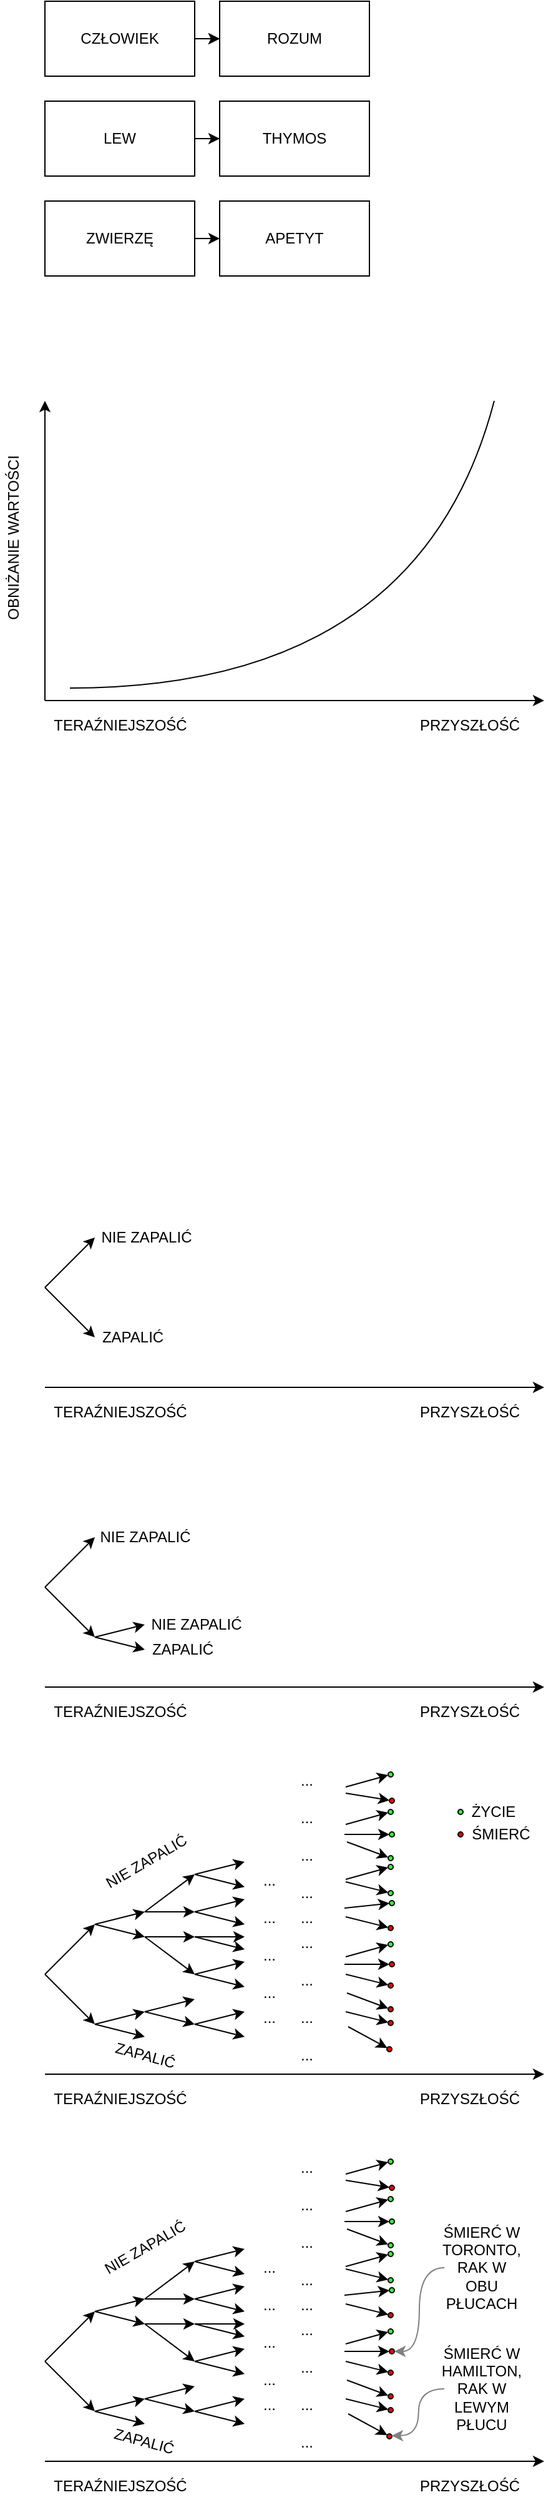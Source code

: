 <mxfile version="15.5.6" type="github">
  <diagram id="h3XiX5L2xC7716TNH4we" name="Page-1">
    <mxGraphModel dx="1260" dy="818" grid="1" gridSize="10" guides="1" tooltips="1" connect="1" arrows="1" fold="1" page="1" pageScale="1" pageWidth="827" pageHeight="1169" math="0" shadow="0">
      <root>
        <mxCell id="0" />
        <mxCell id="1" parent="0" />
        <mxCell id="xyvLPHj3RRTKYlfgmULw-8" style="edgeStyle=orthogonalEdgeStyle;rounded=0;orthogonalLoop=1;jettySize=auto;html=1;entryX=0;entryY=0.5;entryDx=0;entryDy=0;" edge="1" parent="1" source="xyvLPHj3RRTKYlfgmULw-1" target="xyvLPHj3RRTKYlfgmULw-4">
          <mxGeometry relative="1" as="geometry" />
        </mxCell>
        <mxCell id="xyvLPHj3RRTKYlfgmULw-12" value="" style="edgeStyle=orthogonalEdgeStyle;rounded=0;orthogonalLoop=1;jettySize=auto;html=1;" edge="1" parent="1" source="xyvLPHj3RRTKYlfgmULw-1" target="xyvLPHj3RRTKYlfgmULw-4">
          <mxGeometry relative="1" as="geometry" />
        </mxCell>
        <mxCell id="xyvLPHj3RRTKYlfgmULw-1" value="CZŁOWIEK" style="rounded=0;whiteSpace=wrap;html=1;" vertex="1" parent="1">
          <mxGeometry x="80" y="40" width="120" height="60" as="geometry" />
        </mxCell>
        <mxCell id="xyvLPHj3RRTKYlfgmULw-11" style="edgeStyle=orthogonalEdgeStyle;rounded=0;orthogonalLoop=1;jettySize=auto;html=1;entryX=0;entryY=0.5;entryDx=0;entryDy=0;" edge="1" parent="1" source="xyvLPHj3RRTKYlfgmULw-2" target="xyvLPHj3RRTKYlfgmULw-10">
          <mxGeometry relative="1" as="geometry" />
        </mxCell>
        <mxCell id="xyvLPHj3RRTKYlfgmULw-2" value="LEW" style="rounded=0;whiteSpace=wrap;html=1;" vertex="1" parent="1">
          <mxGeometry x="80" y="120" width="120" height="60" as="geometry" />
        </mxCell>
        <mxCell id="xyvLPHj3RRTKYlfgmULw-9" style="edgeStyle=orthogonalEdgeStyle;rounded=0;orthogonalLoop=1;jettySize=auto;html=1;exitX=1;exitY=0.5;exitDx=0;exitDy=0;entryX=0;entryY=0.5;entryDx=0;entryDy=0;" edge="1" parent="1" source="xyvLPHj3RRTKYlfgmULw-3" target="xyvLPHj3RRTKYlfgmULw-5">
          <mxGeometry relative="1" as="geometry" />
        </mxCell>
        <mxCell id="xyvLPHj3RRTKYlfgmULw-3" value="ZWIERZĘ" style="rounded=0;whiteSpace=wrap;html=1;" vertex="1" parent="1">
          <mxGeometry x="80" y="200" width="120" height="60" as="geometry" />
        </mxCell>
        <mxCell id="xyvLPHj3RRTKYlfgmULw-4" value="ROZUM" style="rounded=0;whiteSpace=wrap;html=1;" vertex="1" parent="1">
          <mxGeometry x="220" y="40" width="120" height="60" as="geometry" />
        </mxCell>
        <mxCell id="xyvLPHj3RRTKYlfgmULw-5" value="APETYT" style="rounded=0;whiteSpace=wrap;html=1;" vertex="1" parent="1">
          <mxGeometry x="220" y="200" width="120" height="60" as="geometry" />
        </mxCell>
        <mxCell id="xyvLPHj3RRTKYlfgmULw-10" value="THYMOS" style="rounded=0;whiteSpace=wrap;html=1;" vertex="1" parent="1">
          <mxGeometry x="220" y="120" width="120" height="60" as="geometry" />
        </mxCell>
        <mxCell id="xyvLPHj3RRTKYlfgmULw-14" value="" style="endArrow=classic;html=1;rounded=0;" edge="1" parent="1">
          <mxGeometry width="50" height="50" relative="1" as="geometry">
            <mxPoint x="80" y="600" as="sourcePoint" />
            <mxPoint x="80" y="360" as="targetPoint" />
          </mxGeometry>
        </mxCell>
        <mxCell id="xyvLPHj3RRTKYlfgmULw-15" value="" style="endArrow=classic;html=1;rounded=0;" edge="1" parent="1">
          <mxGeometry width="50" height="50" relative="1" as="geometry">
            <mxPoint x="80" y="600" as="sourcePoint" />
            <mxPoint x="480" y="600" as="targetPoint" />
          </mxGeometry>
        </mxCell>
        <mxCell id="xyvLPHj3RRTKYlfgmULw-16" value="PRZYSZŁOŚĆ" style="text;html=1;align=center;verticalAlign=middle;resizable=0;points=[];autosize=1;strokeColor=none;fillColor=none;" vertex="1" parent="1">
          <mxGeometry x="370" y="610" width="100" height="20" as="geometry" />
        </mxCell>
        <mxCell id="xyvLPHj3RRTKYlfgmULw-17" value="TERAŹNIEJSZOŚĆ" style="text;html=1;align=center;verticalAlign=middle;resizable=0;points=[];autosize=1;strokeColor=none;fillColor=none;" vertex="1" parent="1">
          <mxGeometry x="80" y="610" width="120" height="20" as="geometry" />
        </mxCell>
        <mxCell id="xyvLPHj3RRTKYlfgmULw-18" value="OBNIŻANIE WARTOŚCI" style="text;html=1;align=center;verticalAlign=middle;resizable=0;points=[];autosize=1;strokeColor=none;fillColor=none;rotation=-90;" vertex="1" parent="1">
          <mxGeometry x="-20" y="460" width="150" height="20" as="geometry" />
        </mxCell>
        <mxCell id="xyvLPHj3RRTKYlfgmULw-20" value="" style="endArrow=none;html=1;curved=1;" edge="1" parent="1">
          <mxGeometry width="50" height="50" relative="1" as="geometry">
            <mxPoint x="100" y="590" as="sourcePoint" />
            <mxPoint x="440" y="360" as="targetPoint" />
            <Array as="points">
              <mxPoint x="380" y="590" />
            </Array>
          </mxGeometry>
        </mxCell>
        <mxCell id="xyvLPHj3RRTKYlfgmULw-253" value="" style="endArrow=classic;html=1;rounded=0;" edge="1" parent="1">
          <mxGeometry x="80" y="1760" width="50" height="50" as="geometry">
            <mxPoint x="80" y="2010" as="sourcePoint" />
            <mxPoint x="480" y="2010" as="targetPoint" />
          </mxGeometry>
        </mxCell>
        <mxCell id="xyvLPHj3RRTKYlfgmULw-254" value="PRZYSZŁOŚĆ" style="text;html=1;align=center;verticalAlign=middle;resizable=0;points=[];autosize=1;strokeColor=none;fillColor=none;" vertex="1" parent="1">
          <mxGeometry x="370" y="2020" width="100" height="20" as="geometry" />
        </mxCell>
        <mxCell id="xyvLPHj3RRTKYlfgmULw-255" value="TERAŹNIEJSZOŚĆ" style="text;html=1;align=center;verticalAlign=middle;resizable=0;points=[];autosize=1;strokeColor=none;fillColor=none;" vertex="1" parent="1">
          <mxGeometry x="80" y="2020" width="120" height="20" as="geometry" />
        </mxCell>
        <mxCell id="xyvLPHj3RRTKYlfgmULw-256" value="" style="endArrow=classic;html=1;curved=1;" edge="1" parent="1">
          <mxGeometry x="80" y="1760" width="50" height="50" as="geometry">
            <mxPoint x="80" y="1930" as="sourcePoint" />
            <mxPoint x="120" y="1890" as="targetPoint" />
          </mxGeometry>
        </mxCell>
        <mxCell id="xyvLPHj3RRTKYlfgmULw-257" value="" style="endArrow=classic;html=1;curved=1;" edge="1" parent="1">
          <mxGeometry x="80" y="1760" width="50" height="50" as="geometry">
            <mxPoint x="80" y="1930" as="sourcePoint" />
            <mxPoint x="120" y="1970" as="targetPoint" />
          </mxGeometry>
        </mxCell>
        <mxCell id="xyvLPHj3RRTKYlfgmULw-258" value="" style="endArrow=classic;html=1;curved=1;" edge="1" parent="1">
          <mxGeometry x="80" y="1760" width="50" height="50" as="geometry">
            <mxPoint x="120" y="1890" as="sourcePoint" />
            <mxPoint x="160" y="1880" as="targetPoint" />
          </mxGeometry>
        </mxCell>
        <mxCell id="xyvLPHj3RRTKYlfgmULw-259" value="" style="endArrow=classic;html=1;curved=1;" edge="1" parent="1">
          <mxGeometry x="80" y="1760" width="50" height="50" as="geometry">
            <mxPoint x="120" y="1890" as="sourcePoint" />
            <mxPoint x="160" y="1900" as="targetPoint" />
          </mxGeometry>
        </mxCell>
        <mxCell id="xyvLPHj3RRTKYlfgmULw-260" value="" style="endArrow=classic;html=1;curved=1;" edge="1" parent="1">
          <mxGeometry x="80" y="1760" width="50" height="50" as="geometry">
            <mxPoint x="120" y="1970" as="sourcePoint" />
            <mxPoint x="160" y="1960" as="targetPoint" />
          </mxGeometry>
        </mxCell>
        <mxCell id="xyvLPHj3RRTKYlfgmULw-261" value="" style="endArrow=classic;html=1;curved=1;" edge="1" parent="1">
          <mxGeometry x="80" y="1760" width="50" height="50" as="geometry">
            <mxPoint x="120" y="1970" as="sourcePoint" />
            <mxPoint x="160" y="1980" as="targetPoint" />
          </mxGeometry>
        </mxCell>
        <mxCell id="xyvLPHj3RRTKYlfgmULw-262" value="" style="endArrow=classic;html=1;curved=1;" edge="1" parent="1">
          <mxGeometry x="80" y="1760" width="50" height="50" as="geometry">
            <mxPoint x="160" y="1900" as="sourcePoint" />
            <mxPoint x="200" y="1900" as="targetPoint" />
          </mxGeometry>
        </mxCell>
        <mxCell id="xyvLPHj3RRTKYlfgmULw-263" value="" style="endArrow=classic;html=1;curved=1;" edge="1" parent="1">
          <mxGeometry x="80" y="1760" width="50" height="50" as="geometry">
            <mxPoint x="160" y="1900" as="sourcePoint" />
            <mxPoint x="200" y="1930" as="targetPoint" />
          </mxGeometry>
        </mxCell>
        <mxCell id="xyvLPHj3RRTKYlfgmULw-264" value="" style="endArrow=classic;html=1;curved=1;" edge="1" parent="1">
          <mxGeometry x="80" y="1760" width="50" height="50" as="geometry">
            <mxPoint x="160" y="1960" as="sourcePoint" />
            <mxPoint x="200" y="1950" as="targetPoint" />
          </mxGeometry>
        </mxCell>
        <mxCell id="xyvLPHj3RRTKYlfgmULw-265" value="" style="endArrow=classic;html=1;curved=1;" edge="1" parent="1">
          <mxGeometry x="80" y="1760" width="50" height="50" as="geometry">
            <mxPoint x="160" y="1960" as="sourcePoint" />
            <mxPoint x="200" y="1970" as="targetPoint" />
          </mxGeometry>
        </mxCell>
        <mxCell id="xyvLPHj3RRTKYlfgmULw-266" value="" style="endArrow=classic;html=1;curved=1;" edge="1" parent="1">
          <mxGeometry x="80" y="1760" width="50" height="50" as="geometry">
            <mxPoint x="160" y="1880" as="sourcePoint" />
            <mxPoint x="200" y="1850" as="targetPoint" />
          </mxGeometry>
        </mxCell>
        <mxCell id="xyvLPHj3RRTKYlfgmULw-267" value="" style="endArrow=classic;html=1;curved=1;" edge="1" parent="1">
          <mxGeometry x="80" y="1760" width="50" height="50" as="geometry">
            <mxPoint x="160" y="1880" as="sourcePoint" />
            <mxPoint x="200" y="1880" as="targetPoint" />
          </mxGeometry>
        </mxCell>
        <mxCell id="xyvLPHj3RRTKYlfgmULw-268" value="" style="endArrow=classic;html=1;curved=1;" edge="1" parent="1">
          <mxGeometry x="80" y="1760" width="50" height="50" as="geometry">
            <mxPoint x="200" y="1850" as="sourcePoint" />
            <mxPoint x="240" y="1840" as="targetPoint" />
          </mxGeometry>
        </mxCell>
        <mxCell id="xyvLPHj3RRTKYlfgmULw-269" value="" style="endArrow=classic;html=1;curved=1;" edge="1" parent="1">
          <mxGeometry x="80" y="1760" width="50" height="50" as="geometry">
            <mxPoint x="200" y="1850" as="sourcePoint" />
            <mxPoint x="240" y="1860" as="targetPoint" />
          </mxGeometry>
        </mxCell>
        <mxCell id="xyvLPHj3RRTKYlfgmULw-270" value="" style="endArrow=classic;html=1;curved=1;" edge="1" parent="1">
          <mxGeometry x="80" y="1760" width="50" height="50" as="geometry">
            <mxPoint x="200" y="1880" as="sourcePoint" />
            <mxPoint x="240" y="1870" as="targetPoint" />
          </mxGeometry>
        </mxCell>
        <mxCell id="xyvLPHj3RRTKYlfgmULw-271" value="" style="endArrow=classic;html=1;curved=1;" edge="1" parent="1">
          <mxGeometry x="80" y="1760" width="50" height="50" as="geometry">
            <mxPoint x="200" y="1880" as="sourcePoint" />
            <mxPoint x="240" y="1890" as="targetPoint" />
          </mxGeometry>
        </mxCell>
        <mxCell id="xyvLPHj3RRTKYlfgmULw-272" value="" style="endArrow=classic;html=1;curved=1;" edge="1" parent="1">
          <mxGeometry x="80" y="1760" width="50" height="50" as="geometry">
            <mxPoint x="200" y="1930" as="sourcePoint" />
            <mxPoint x="240" y="1920" as="targetPoint" />
          </mxGeometry>
        </mxCell>
        <mxCell id="xyvLPHj3RRTKYlfgmULw-273" value="" style="endArrow=classic;html=1;curved=1;" edge="1" parent="1">
          <mxGeometry x="80" y="1760" width="50" height="50" as="geometry">
            <mxPoint x="200" y="1930" as="sourcePoint" />
            <mxPoint x="240" y="1940" as="targetPoint" />
          </mxGeometry>
        </mxCell>
        <mxCell id="xyvLPHj3RRTKYlfgmULw-274" value="" style="endArrow=classic;html=1;curved=1;" edge="1" parent="1">
          <mxGeometry x="80" y="1760" width="50" height="50" as="geometry">
            <mxPoint x="200" y="1900" as="sourcePoint" />
            <mxPoint x="240" y="1900" as="targetPoint" />
          </mxGeometry>
        </mxCell>
        <mxCell id="xyvLPHj3RRTKYlfgmULw-275" value="" style="endArrow=classic;html=1;curved=1;" edge="1" parent="1">
          <mxGeometry x="80" y="1760" width="50" height="50" as="geometry">
            <mxPoint x="200" y="1900" as="sourcePoint" />
            <mxPoint x="240" y="1910" as="targetPoint" />
          </mxGeometry>
        </mxCell>
        <mxCell id="xyvLPHj3RRTKYlfgmULw-276" value="" style="endArrow=classic;html=1;curved=1;" edge="1" parent="1">
          <mxGeometry x="80" y="1760" width="50" height="50" as="geometry">
            <mxPoint x="200" y="1970" as="sourcePoint" />
            <mxPoint x="240" y="1960" as="targetPoint" />
          </mxGeometry>
        </mxCell>
        <mxCell id="xyvLPHj3RRTKYlfgmULw-277" value="" style="endArrow=classic;html=1;curved=1;" edge="1" parent="1">
          <mxGeometry x="80" y="1760" width="50" height="50" as="geometry">
            <mxPoint x="200" y="1970" as="sourcePoint" />
            <mxPoint x="240" y="1980" as="targetPoint" />
          </mxGeometry>
        </mxCell>
        <mxCell id="xyvLPHj3RRTKYlfgmULw-278" value="..." style="text;html=1;strokeColor=none;fillColor=none;align=center;verticalAlign=middle;whiteSpace=wrap;rounded=0;" vertex="1" parent="1">
          <mxGeometry x="230" y="1840" width="60" height="30" as="geometry" />
        </mxCell>
        <mxCell id="xyvLPHj3RRTKYlfgmULw-279" value="..." style="text;html=1;strokeColor=none;fillColor=none;align=center;verticalAlign=middle;whiteSpace=wrap;rounded=0;" vertex="1" parent="1">
          <mxGeometry x="230" y="1870" width="60" height="30" as="geometry" />
        </mxCell>
        <mxCell id="xyvLPHj3RRTKYlfgmULw-280" value="..." style="text;html=1;strokeColor=none;fillColor=none;align=center;verticalAlign=middle;whiteSpace=wrap;rounded=0;" vertex="1" parent="1">
          <mxGeometry x="230" y="1900" width="60" height="30" as="geometry" />
        </mxCell>
        <mxCell id="xyvLPHj3RRTKYlfgmULw-281" value="..." style="text;html=1;strokeColor=none;fillColor=none;align=center;verticalAlign=middle;whiteSpace=wrap;rounded=0;" vertex="1" parent="1">
          <mxGeometry x="230" y="1930" width="60" height="30" as="geometry" />
        </mxCell>
        <mxCell id="xyvLPHj3RRTKYlfgmULw-282" value="..." style="text;html=1;strokeColor=none;fillColor=none;align=center;verticalAlign=middle;whiteSpace=wrap;rounded=0;" vertex="1" parent="1">
          <mxGeometry x="230" y="1950" width="60" height="30" as="geometry" />
        </mxCell>
        <mxCell id="xyvLPHj3RRTKYlfgmULw-283" value="..." style="text;html=1;strokeColor=none;fillColor=none;align=center;verticalAlign=middle;whiteSpace=wrap;rounded=0;" vertex="1" parent="1">
          <mxGeometry x="260" y="1760" width="60" height="30" as="geometry" />
        </mxCell>
        <mxCell id="xyvLPHj3RRTKYlfgmULw-284" value="..." style="text;html=1;strokeColor=none;fillColor=none;align=center;verticalAlign=middle;whiteSpace=wrap;rounded=0;" vertex="1" parent="1">
          <mxGeometry x="260" y="1790" width="60" height="30" as="geometry" />
        </mxCell>
        <mxCell id="xyvLPHj3RRTKYlfgmULw-285" value="..." style="text;html=1;strokeColor=none;fillColor=none;align=center;verticalAlign=middle;whiteSpace=wrap;rounded=0;" vertex="1" parent="1">
          <mxGeometry x="260" y="1820" width="60" height="30" as="geometry" />
        </mxCell>
        <mxCell id="xyvLPHj3RRTKYlfgmULw-286" value="..." style="text;html=1;strokeColor=none;fillColor=none;align=center;verticalAlign=middle;whiteSpace=wrap;rounded=0;" vertex="1" parent="1">
          <mxGeometry x="260" y="1850" width="60" height="30" as="geometry" />
        </mxCell>
        <mxCell id="xyvLPHj3RRTKYlfgmULw-287" value="..." style="text;html=1;strokeColor=none;fillColor=none;align=center;verticalAlign=middle;whiteSpace=wrap;rounded=0;" vertex="1" parent="1">
          <mxGeometry x="260" y="1870" width="60" height="30" as="geometry" />
        </mxCell>
        <mxCell id="xyvLPHj3RRTKYlfgmULw-288" value="..." style="text;html=1;strokeColor=none;fillColor=none;align=center;verticalAlign=middle;whiteSpace=wrap;rounded=0;" vertex="1" parent="1">
          <mxGeometry x="260" y="1890" width="60" height="30" as="geometry" />
        </mxCell>
        <mxCell id="xyvLPHj3RRTKYlfgmULw-289" value="..." style="text;html=1;strokeColor=none;fillColor=none;align=center;verticalAlign=middle;whiteSpace=wrap;rounded=0;" vertex="1" parent="1">
          <mxGeometry x="260" y="1920" width="60" height="30" as="geometry" />
        </mxCell>
        <mxCell id="xyvLPHj3RRTKYlfgmULw-290" value="..." style="text;html=1;strokeColor=none;fillColor=none;align=center;verticalAlign=middle;whiteSpace=wrap;rounded=0;" vertex="1" parent="1">
          <mxGeometry x="260" y="1950" width="60" height="30" as="geometry" />
        </mxCell>
        <mxCell id="xyvLPHj3RRTKYlfgmULw-291" value="..." style="text;html=1;strokeColor=none;fillColor=none;align=center;verticalAlign=middle;whiteSpace=wrap;rounded=0;" vertex="1" parent="1">
          <mxGeometry x="260" y="1980" width="60" height="30" as="geometry" />
        </mxCell>
        <mxCell id="xyvLPHj3RRTKYlfgmULw-292" value="" style="group;rotation=-15;" vertex="1" connectable="0" parent="1">
          <mxGeometry x="320" y="1773" width="40" height="4" as="geometry" />
        </mxCell>
        <mxCell id="xyvLPHj3RRTKYlfgmULw-293" value="" style="endArrow=classic;html=1;curved=1;entryX=0;entryY=0.5;entryDx=0;entryDy=0;" edge="1" parent="xyvLPHj3RRTKYlfgmULw-292" target="xyvLPHj3RRTKYlfgmULw-294">
          <mxGeometry width="50" height="50" relative="1" as="geometry">
            <mxPoint x="1" y="7" as="sourcePoint" />
            <mxPoint x="29" y="-3" as="targetPoint" />
          </mxGeometry>
        </mxCell>
        <mxCell id="xyvLPHj3RRTKYlfgmULw-294" value="" style="ellipse;whiteSpace=wrap;html=1;fillColor=#33FF33;gradientColor=none;rotation=-15;" vertex="1" parent="xyvLPHj3RRTKYlfgmULw-292">
          <mxGeometry x="35" y="-5" width="4" height="4" as="geometry" />
        </mxCell>
        <mxCell id="xyvLPHj3RRTKYlfgmULw-295" value="" style="group;rotation=10;" vertex="1" connectable="0" parent="1">
          <mxGeometry x="320" y="1786" width="40" height="4" as="geometry" />
        </mxCell>
        <mxCell id="xyvLPHj3RRTKYlfgmULw-296" value="" style="endArrow=classic;html=1;curved=1;entryX=0;entryY=0.5;entryDx=0;entryDy=0;" edge="1" parent="xyvLPHj3RRTKYlfgmULw-295" target="xyvLPHj3RRTKYlfgmULw-297">
          <mxGeometry width="50" height="50" relative="1" as="geometry">
            <mxPoint x="1" y="-1" as="sourcePoint" />
            <mxPoint x="30" y="1" as="targetPoint" />
          </mxGeometry>
        </mxCell>
        <mxCell id="xyvLPHj3RRTKYlfgmULw-297" value="" style="ellipse;whiteSpace=wrap;html=1;fillColor=#FF0000;gradientColor=none;rotation=10;" vertex="1" parent="xyvLPHj3RRTKYlfgmULw-295">
          <mxGeometry x="36" y="3" width="4" height="4" as="geometry" />
        </mxCell>
        <mxCell id="xyvLPHj3RRTKYlfgmULw-298" value="" style="group;rotation=-15;" vertex="1" connectable="0" parent="1">
          <mxGeometry x="320" y="1803" width="40" height="4" as="geometry" />
        </mxCell>
        <mxCell id="xyvLPHj3RRTKYlfgmULw-299" value="" style="endArrow=classic;html=1;curved=1;entryX=0;entryY=0.5;entryDx=0;entryDy=0;" edge="1" parent="xyvLPHj3RRTKYlfgmULw-298" target="xyvLPHj3RRTKYlfgmULw-300">
          <mxGeometry width="50" height="50" relative="1" as="geometry">
            <mxPoint x="1" y="7" as="sourcePoint" />
            <mxPoint x="29" y="-3" as="targetPoint" />
          </mxGeometry>
        </mxCell>
        <mxCell id="xyvLPHj3RRTKYlfgmULw-300" value="" style="ellipse;whiteSpace=wrap;html=1;fillColor=#33FF33;gradientColor=none;rotation=-15;" vertex="1" parent="xyvLPHj3RRTKYlfgmULw-298">
          <mxGeometry x="35" y="-5" width="4" height="4" as="geometry" />
        </mxCell>
        <mxCell id="xyvLPHj3RRTKYlfgmULw-301" value="" style="group;rotation=0;" vertex="1" connectable="0" parent="1">
          <mxGeometry x="320" y="1816" width="40" height="4" as="geometry" />
        </mxCell>
        <mxCell id="xyvLPHj3RRTKYlfgmULw-302" value="" style="endArrow=classic;html=1;curved=1;entryX=0;entryY=0.5;entryDx=0;entryDy=0;" edge="1" parent="xyvLPHj3RRTKYlfgmULw-301" target="xyvLPHj3RRTKYlfgmULw-303">
          <mxGeometry width="50" height="50" relative="1" as="geometry">
            <mxPoint y="2" as="sourcePoint" />
            <mxPoint x="30" y="-1" as="targetPoint" />
          </mxGeometry>
        </mxCell>
        <mxCell id="xyvLPHj3RRTKYlfgmULw-303" value="" style="ellipse;whiteSpace=wrap;html=1;fillColor=#33FF33;gradientColor=none;rotation=0;" vertex="1" parent="xyvLPHj3RRTKYlfgmULw-301">
          <mxGeometry x="36" width="4" height="4" as="geometry" />
        </mxCell>
        <mxCell id="xyvLPHj3RRTKYlfgmULw-304" value="" style="group;rotation=20;" vertex="1" connectable="0" parent="1">
          <mxGeometry x="320" y="1829" width="40" height="4" as="geometry" />
        </mxCell>
        <mxCell id="xyvLPHj3RRTKYlfgmULw-305" value="" style="endArrow=classic;html=1;curved=1;entryX=0;entryY=0.5;entryDx=0;entryDy=0;" edge="1" parent="xyvLPHj3RRTKYlfgmULw-304" target="xyvLPHj3RRTKYlfgmULw-306">
          <mxGeometry width="50" height="50" relative="1" as="geometry">
            <mxPoint x="2" y="-5" as="sourcePoint" />
            <mxPoint x="30" y="3" as="targetPoint" />
          </mxGeometry>
        </mxCell>
        <mxCell id="xyvLPHj3RRTKYlfgmULw-306" value="" style="ellipse;whiteSpace=wrap;html=1;fillColor=#33FF33;gradientColor=none;rotation=20;" vertex="1" parent="xyvLPHj3RRTKYlfgmULw-304">
          <mxGeometry x="35" y="6" width="4" height="4" as="geometry" />
        </mxCell>
        <mxCell id="xyvLPHj3RRTKYlfgmULw-307" value="" style="group;rotation=-15;" vertex="1" connectable="0" parent="1">
          <mxGeometry x="320" y="1847" width="40" height="4" as="geometry" />
        </mxCell>
        <mxCell id="xyvLPHj3RRTKYlfgmULw-308" value="" style="endArrow=classic;html=1;curved=1;entryX=0;entryY=0.5;entryDx=0;entryDy=0;" edge="1" parent="xyvLPHj3RRTKYlfgmULw-307" target="xyvLPHj3RRTKYlfgmULw-309">
          <mxGeometry width="50" height="50" relative="1" as="geometry">
            <mxPoint x="1" y="7" as="sourcePoint" />
            <mxPoint x="29" y="-3" as="targetPoint" />
          </mxGeometry>
        </mxCell>
        <mxCell id="xyvLPHj3RRTKYlfgmULw-309" value="" style="ellipse;whiteSpace=wrap;html=1;fillColor=#33FF33;gradientColor=none;rotation=-15;" vertex="1" parent="xyvLPHj3RRTKYlfgmULw-307">
          <mxGeometry x="35" y="-5" width="4" height="4" as="geometry" />
        </mxCell>
        <mxCell id="xyvLPHj3RRTKYlfgmULw-310" value="" style="group;rotation=15;" vertex="1" connectable="0" parent="1">
          <mxGeometry x="320" y="1859" width="40" height="4" as="geometry" />
        </mxCell>
        <mxCell id="xyvLPHj3RRTKYlfgmULw-311" value="" style="endArrow=classic;html=1;curved=1;entryX=0;entryY=0.5;entryDx=0;entryDy=0;" edge="1" parent="xyvLPHj3RRTKYlfgmULw-310" target="xyvLPHj3RRTKYlfgmULw-312">
          <mxGeometry width="50" height="50" relative="1" as="geometry">
            <mxPoint x="1" y="-3" as="sourcePoint" />
            <mxPoint x="30" y="2" as="targetPoint" />
          </mxGeometry>
        </mxCell>
        <mxCell id="xyvLPHj3RRTKYlfgmULw-312" value="" style="ellipse;whiteSpace=wrap;html=1;fillColor=#33FF33;gradientColor=none;rotation=15;" vertex="1" parent="xyvLPHj3RRTKYlfgmULw-310">
          <mxGeometry x="35" y="4" width="4" height="4" as="geometry" />
        </mxCell>
        <mxCell id="xyvLPHj3RRTKYlfgmULw-313" value="" style="group;rotation=-5;" vertex="1" connectable="0" parent="1">
          <mxGeometry x="320" y="1873" width="40" height="4" as="geometry" />
        </mxCell>
        <mxCell id="xyvLPHj3RRTKYlfgmULw-314" value="" style="endArrow=classic;html=1;curved=1;entryX=0;entryY=0.5;entryDx=0;entryDy=0;" edge="1" parent="xyvLPHj3RRTKYlfgmULw-313" target="xyvLPHj3RRTKYlfgmULw-315">
          <mxGeometry width="50" height="50" relative="1" as="geometry">
            <mxPoint y="4" as="sourcePoint" />
            <mxPoint x="30" y="-1" as="targetPoint" />
          </mxGeometry>
        </mxCell>
        <mxCell id="xyvLPHj3RRTKYlfgmULw-315" value="" style="ellipse;whiteSpace=wrap;html=1;fillColor=#33FF33;gradientColor=none;rotation=-5;" vertex="1" parent="xyvLPHj3RRTKYlfgmULw-313">
          <mxGeometry x="36" y="-2" width="4" height="4" as="geometry" />
        </mxCell>
        <mxCell id="xyvLPHj3RRTKYlfgmULw-316" value="" style="group;rotation=15;" vertex="1" connectable="0" parent="1">
          <mxGeometry x="320" y="1887" width="40" height="4" as="geometry" />
        </mxCell>
        <mxCell id="xyvLPHj3RRTKYlfgmULw-317" value="" style="endArrow=classic;html=1;curved=1;entryX=0;entryY=0.5;entryDx=0;entryDy=0;" edge="1" parent="xyvLPHj3RRTKYlfgmULw-316" target="xyvLPHj3RRTKYlfgmULw-318">
          <mxGeometry width="50" height="50" relative="1" as="geometry">
            <mxPoint x="1" y="-3" as="sourcePoint" />
            <mxPoint x="30" y="2" as="targetPoint" />
          </mxGeometry>
        </mxCell>
        <mxCell id="xyvLPHj3RRTKYlfgmULw-318" value="" style="ellipse;whiteSpace=wrap;html=1;fillColor=#FF0000;gradientColor=none;rotation=15;" vertex="1" parent="xyvLPHj3RRTKYlfgmULw-316">
          <mxGeometry x="35" y="4" width="4" height="4" as="geometry" />
        </mxCell>
        <mxCell id="xyvLPHj3RRTKYlfgmULw-319" value="" style="group;rotation=-15;" vertex="1" connectable="0" parent="1">
          <mxGeometry x="320" y="1909" width="40" height="4" as="geometry" />
        </mxCell>
        <mxCell id="xyvLPHj3RRTKYlfgmULw-320" value="" style="endArrow=classic;html=1;curved=1;entryX=0;entryY=0.5;entryDx=0;entryDy=0;" edge="1" parent="xyvLPHj3RRTKYlfgmULw-319" target="xyvLPHj3RRTKYlfgmULw-321">
          <mxGeometry width="50" height="50" relative="1" as="geometry">
            <mxPoint x="1" y="7" as="sourcePoint" />
            <mxPoint x="29" y="-3" as="targetPoint" />
          </mxGeometry>
        </mxCell>
        <mxCell id="xyvLPHj3RRTKYlfgmULw-321" value="" style="ellipse;whiteSpace=wrap;html=1;fillColor=#33FF33;gradientColor=none;rotation=-15;" vertex="1" parent="xyvLPHj3RRTKYlfgmULw-319">
          <mxGeometry x="35" y="-5" width="4" height="4" as="geometry" />
        </mxCell>
        <mxCell id="xyvLPHj3RRTKYlfgmULw-322" value="" style="group;rotation=0;" vertex="1" connectable="0" parent="1">
          <mxGeometry x="320" y="1920" width="40" height="4" as="geometry" />
        </mxCell>
        <mxCell id="xyvLPHj3RRTKYlfgmULw-323" value="" style="endArrow=classic;html=1;curved=1;entryX=0;entryY=0.5;entryDx=0;entryDy=0;" edge="1" parent="xyvLPHj3RRTKYlfgmULw-322" target="xyvLPHj3RRTKYlfgmULw-324">
          <mxGeometry width="50" height="50" relative="1" as="geometry">
            <mxPoint y="2" as="sourcePoint" />
            <mxPoint x="30" y="-1" as="targetPoint" />
          </mxGeometry>
        </mxCell>
        <mxCell id="xyvLPHj3RRTKYlfgmULw-324" value="" style="ellipse;whiteSpace=wrap;html=1;fillColor=#FF0000;gradientColor=none;rotation=0;" vertex="1" parent="xyvLPHj3RRTKYlfgmULw-322">
          <mxGeometry x="36" width="4" height="4" as="geometry" />
        </mxCell>
        <mxCell id="xyvLPHj3RRTKYlfgmULw-325" value="" style="group;rotation=15;" vertex="1" connectable="0" parent="1">
          <mxGeometry x="320" y="1933" width="40" height="4" as="geometry" />
        </mxCell>
        <mxCell id="xyvLPHj3RRTKYlfgmULw-326" value="" style="endArrow=classic;html=1;curved=1;entryX=0;entryY=0.5;entryDx=0;entryDy=0;" edge="1" parent="xyvLPHj3RRTKYlfgmULw-325" target="xyvLPHj3RRTKYlfgmULw-327">
          <mxGeometry width="50" height="50" relative="1" as="geometry">
            <mxPoint x="1" y="-3" as="sourcePoint" />
            <mxPoint x="30" y="2" as="targetPoint" />
          </mxGeometry>
        </mxCell>
        <mxCell id="xyvLPHj3RRTKYlfgmULw-327" value="" style="ellipse;whiteSpace=wrap;html=1;fillColor=#FF0000;gradientColor=none;rotation=15;" vertex="1" parent="xyvLPHj3RRTKYlfgmULw-325">
          <mxGeometry x="35" y="4" width="4" height="4" as="geometry" />
        </mxCell>
        <mxCell id="xyvLPHj3RRTKYlfgmULw-328" value="" style="group;rotation=20;" vertex="1" connectable="0" parent="1">
          <mxGeometry x="320" y="1950" width="40" height="4" as="geometry" />
        </mxCell>
        <mxCell id="xyvLPHj3RRTKYlfgmULw-329" value="" style="endArrow=classic;html=1;curved=1;entryX=0;entryY=0.5;entryDx=0;entryDy=0;" edge="1" parent="xyvLPHj3RRTKYlfgmULw-328" target="xyvLPHj3RRTKYlfgmULw-330">
          <mxGeometry width="50" height="50" relative="1" as="geometry">
            <mxPoint x="2" y="-5" as="sourcePoint" />
            <mxPoint x="30" y="3" as="targetPoint" />
          </mxGeometry>
        </mxCell>
        <mxCell id="xyvLPHj3RRTKYlfgmULw-330" value="" style="ellipse;whiteSpace=wrap;html=1;fillColor=#FF0000;gradientColor=none;rotation=20;" vertex="1" parent="xyvLPHj3RRTKYlfgmULw-328">
          <mxGeometry x="35" y="6" width="4" height="4" as="geometry" />
        </mxCell>
        <mxCell id="xyvLPHj3RRTKYlfgmULw-331" value="" style="group;rotation=15;" vertex="1" connectable="0" parent="1">
          <mxGeometry x="320" y="1963" width="40" height="4" as="geometry" />
        </mxCell>
        <mxCell id="xyvLPHj3RRTKYlfgmULw-332" value="" style="endArrow=classic;html=1;curved=1;entryX=0;entryY=0.5;entryDx=0;entryDy=0;" edge="1" parent="xyvLPHj3RRTKYlfgmULw-331" target="xyvLPHj3RRTKYlfgmULw-333">
          <mxGeometry width="50" height="50" relative="1" as="geometry">
            <mxPoint x="1" y="-3" as="sourcePoint" />
            <mxPoint x="30" y="2" as="targetPoint" />
          </mxGeometry>
        </mxCell>
        <mxCell id="xyvLPHj3RRTKYlfgmULw-333" value="" style="ellipse;whiteSpace=wrap;html=1;fillColor=#FF0000;gradientColor=none;rotation=15;" vertex="1" parent="xyvLPHj3RRTKYlfgmULw-331">
          <mxGeometry x="35" y="4" width="4" height="4" as="geometry" />
        </mxCell>
        <mxCell id="xyvLPHj3RRTKYlfgmULw-334" value="" style="group;rotation=30;" vertex="1" connectable="0" parent="1">
          <mxGeometry x="320" y="1980" width="40" height="4" as="geometry" />
        </mxCell>
        <mxCell id="xyvLPHj3RRTKYlfgmULw-335" value="" style="endArrow=classic;html=1;curved=1;entryX=0;entryY=0.5;entryDx=0;entryDy=0;" edge="1" parent="xyvLPHj3RRTKYlfgmULw-334" target="xyvLPHj3RRTKYlfgmULw-336">
          <mxGeometry width="50" height="50" relative="1" as="geometry">
            <mxPoint x="3" y="-8" as="sourcePoint" />
            <mxPoint x="30" y="5" as="targetPoint" />
          </mxGeometry>
        </mxCell>
        <mxCell id="xyvLPHj3RRTKYlfgmULw-336" value="" style="ellipse;whiteSpace=wrap;html=1;fillColor=#FF0000;gradientColor=none;rotation=30;" vertex="1" parent="xyvLPHj3RRTKYlfgmULw-334">
          <mxGeometry x="34" y="8" width="4" height="4" as="geometry" />
        </mxCell>
        <mxCell id="xyvLPHj3RRTKYlfgmULw-339" style="edgeStyle=orthogonalEdgeStyle;curved=1;orthogonalLoop=1;jettySize=auto;html=1;entryX=1;entryY=0;entryDx=0;entryDy=0;strokeColor=#808080;" edge="1" parent="1" source="xyvLPHj3RRTKYlfgmULw-337" target="xyvLPHj3RRTKYlfgmULw-336">
          <mxGeometry x="80" y="1760" as="geometry" />
        </mxCell>
        <mxCell id="xyvLPHj3RRTKYlfgmULw-337" value="ŚMIERĆ W HAMILTON, RAK W LEWYM PŁUCU" style="text;html=1;strokeColor=none;fillColor=none;align=center;verticalAlign=middle;whiteSpace=wrap;rounded=0;" vertex="1" parent="1">
          <mxGeometry x="400" y="1937" width="60" height="30" as="geometry" />
        </mxCell>
        <mxCell id="xyvLPHj3RRTKYlfgmULw-243" value="" style="endArrow=classic;html=1;rounded=0;" edge="1" parent="1">
          <mxGeometry x="80" y="1260" width="50" height="50" as="geometry">
            <mxPoint x="80" y="1390" as="sourcePoint" />
            <mxPoint x="480" y="1390" as="targetPoint" />
          </mxGeometry>
        </mxCell>
        <mxCell id="xyvLPHj3RRTKYlfgmULw-244" value="PRZYSZŁOŚĆ" style="text;html=1;align=center;verticalAlign=middle;resizable=0;points=[];autosize=1;strokeColor=none;fillColor=none;" vertex="1" parent="1">
          <mxGeometry x="370" y="1400" width="100" height="20" as="geometry" />
        </mxCell>
        <mxCell id="xyvLPHj3RRTKYlfgmULw-245" value="TERAŹNIEJSZOŚĆ" style="text;html=1;align=center;verticalAlign=middle;resizable=0;points=[];autosize=1;strokeColor=none;fillColor=none;" vertex="1" parent="1">
          <mxGeometry x="80" y="1400" width="120" height="20" as="geometry" />
        </mxCell>
        <mxCell id="xyvLPHj3RRTKYlfgmULw-246" value="" style="endArrow=classic;html=1;curved=1;" edge="1" parent="1">
          <mxGeometry x="80" y="1260" width="50" height="50" as="geometry">
            <mxPoint x="80" y="1310" as="sourcePoint" />
            <mxPoint x="120" y="1270" as="targetPoint" />
          </mxGeometry>
        </mxCell>
        <mxCell id="xyvLPHj3RRTKYlfgmULw-247" value="" style="endArrow=classic;html=1;curved=1;" edge="1" parent="1">
          <mxGeometry x="80" y="1260" width="50" height="50" as="geometry">
            <mxPoint x="80" y="1310" as="sourcePoint" />
            <mxPoint x="120" y="1350" as="targetPoint" />
          </mxGeometry>
        </mxCell>
        <mxCell id="xyvLPHj3RRTKYlfgmULw-248" value="ZAPALIĆ" style="text;html=1;align=center;verticalAlign=middle;resizable=0;points=[];autosize=1;strokeColor=none;fillColor=none;" vertex="1" parent="1">
          <mxGeometry x="160" y="1350" width="60" height="20" as="geometry" />
        </mxCell>
        <mxCell id="xyvLPHj3RRTKYlfgmULw-249" value="NIE ZAPALIĆ" style="text;html=1;align=center;verticalAlign=middle;resizable=0;points=[];autosize=1;strokeColor=none;fillColor=none;" vertex="1" parent="1">
          <mxGeometry x="156" y="1330" width="90" height="20" as="geometry" />
        </mxCell>
        <mxCell id="xyvLPHj3RRTKYlfgmULw-250" value="" style="endArrow=classic;html=1;curved=1;" edge="1" parent="1">
          <mxGeometry x="80" y="1260" width="50" height="50" as="geometry">
            <mxPoint x="120" y="1350" as="sourcePoint" />
            <mxPoint x="160" y="1340" as="targetPoint" />
          </mxGeometry>
        </mxCell>
        <mxCell id="xyvLPHj3RRTKYlfgmULw-251" value="" style="endArrow=classic;html=1;curved=1;" edge="1" parent="1">
          <mxGeometry x="80" y="1260" width="50" height="50" as="geometry">
            <mxPoint x="120" y="1350" as="sourcePoint" />
            <mxPoint x="160" y="1360" as="targetPoint" />
          </mxGeometry>
        </mxCell>
        <mxCell id="xyvLPHj3RRTKYlfgmULw-148" value="" style="endArrow=classic;html=1;rounded=0;" edge="1" parent="1">
          <mxGeometry x="80" y="1020" width="50" height="50" as="geometry">
            <mxPoint x="80" y="1150" as="sourcePoint" />
            <mxPoint x="480" y="1150" as="targetPoint" />
          </mxGeometry>
        </mxCell>
        <mxCell id="xyvLPHj3RRTKYlfgmULw-149" value="PRZYSZŁOŚĆ" style="text;html=1;align=center;verticalAlign=middle;resizable=0;points=[];autosize=1;strokeColor=none;fillColor=none;" vertex="1" parent="1">
          <mxGeometry x="370" y="1160" width="100" height="20" as="geometry" />
        </mxCell>
        <mxCell id="xyvLPHj3RRTKYlfgmULw-150" value="TERAŹNIEJSZOŚĆ" style="text;html=1;align=center;verticalAlign=middle;resizable=0;points=[];autosize=1;strokeColor=none;fillColor=none;" vertex="1" parent="1">
          <mxGeometry x="80" y="1160" width="120" height="20" as="geometry" />
        </mxCell>
        <mxCell id="xyvLPHj3RRTKYlfgmULw-151" value="" style="endArrow=classic;html=1;curved=1;" edge="1" parent="1">
          <mxGeometry x="80" y="1020" width="50" height="50" as="geometry">
            <mxPoint x="80" y="1070" as="sourcePoint" />
            <mxPoint x="120" y="1030" as="targetPoint" />
          </mxGeometry>
        </mxCell>
        <mxCell id="xyvLPHj3RRTKYlfgmULw-152" value="" style="endArrow=classic;html=1;curved=1;" edge="1" parent="1">
          <mxGeometry x="80" y="1020" width="50" height="50" as="geometry">
            <mxPoint x="80" y="1070" as="sourcePoint" />
            <mxPoint x="120" y="1110" as="targetPoint" />
          </mxGeometry>
        </mxCell>
        <mxCell id="xyvLPHj3RRTKYlfgmULw-232" value="ZAPALIĆ" style="text;html=1;align=center;verticalAlign=middle;resizable=0;points=[];autosize=1;strokeColor=none;fillColor=none;" vertex="1" parent="1">
          <mxGeometry x="120" y="1100" width="60" height="20" as="geometry" />
        </mxCell>
        <mxCell id="xyvLPHj3RRTKYlfgmULw-233" value="NIE ZAPALIĆ" style="text;html=1;align=center;verticalAlign=middle;resizable=0;points=[];autosize=1;strokeColor=none;fillColor=none;" vertex="1" parent="1">
          <mxGeometry x="116" y="1020" width="90" height="20" as="geometry" />
        </mxCell>
        <mxCell id="xyvLPHj3RRTKYlfgmULw-21" value="" style="endArrow=classic;html=1;rounded=0;" edge="1" parent="1">
          <mxGeometry x="80" y="1450" width="50" height="50" as="geometry">
            <mxPoint x="80" y="1700" as="sourcePoint" />
            <mxPoint x="480" y="1700" as="targetPoint" />
          </mxGeometry>
        </mxCell>
        <mxCell id="xyvLPHj3RRTKYlfgmULw-22" value="PRZYSZŁOŚĆ" style="text;html=1;align=center;verticalAlign=middle;resizable=0;points=[];autosize=1;strokeColor=none;fillColor=none;" vertex="1" parent="1">
          <mxGeometry x="370" y="1710" width="100" height="20" as="geometry" />
        </mxCell>
        <mxCell id="xyvLPHj3RRTKYlfgmULw-23" value="TERAŹNIEJSZOŚĆ" style="text;html=1;align=center;verticalAlign=middle;resizable=0;points=[];autosize=1;strokeColor=none;fillColor=none;" vertex="1" parent="1">
          <mxGeometry x="80" y="1710" width="120" height="20" as="geometry" />
        </mxCell>
        <mxCell id="xyvLPHj3RRTKYlfgmULw-24" value="" style="endArrow=classic;html=1;curved=1;" edge="1" parent="1">
          <mxGeometry x="80" y="1450" width="50" height="50" as="geometry">
            <mxPoint x="80" y="1620" as="sourcePoint" />
            <mxPoint x="120" y="1580" as="targetPoint" />
          </mxGeometry>
        </mxCell>
        <mxCell id="xyvLPHj3RRTKYlfgmULw-25" value="" style="endArrow=classic;html=1;curved=1;" edge="1" parent="1">
          <mxGeometry x="80" y="1450" width="50" height="50" as="geometry">
            <mxPoint x="80" y="1620" as="sourcePoint" />
            <mxPoint x="120" y="1660" as="targetPoint" />
          </mxGeometry>
        </mxCell>
        <mxCell id="xyvLPHj3RRTKYlfgmULw-27" value="" style="endArrow=classic;html=1;curved=1;" edge="1" parent="1">
          <mxGeometry x="80" y="1450" width="50" height="50" as="geometry">
            <mxPoint x="120" y="1580" as="sourcePoint" />
            <mxPoint x="160" y="1570" as="targetPoint" />
          </mxGeometry>
        </mxCell>
        <mxCell id="xyvLPHj3RRTKYlfgmULw-28" value="" style="endArrow=classic;html=1;curved=1;" edge="1" parent="1">
          <mxGeometry x="80" y="1450" width="50" height="50" as="geometry">
            <mxPoint x="120" y="1580" as="sourcePoint" />
            <mxPoint x="160" y="1590" as="targetPoint" />
          </mxGeometry>
        </mxCell>
        <mxCell id="xyvLPHj3RRTKYlfgmULw-31" value="" style="endArrow=classic;html=1;curved=1;" edge="1" parent="1">
          <mxGeometry x="80" y="1450" width="50" height="50" as="geometry">
            <mxPoint x="120" y="1660" as="sourcePoint" />
            <mxPoint x="160" y="1650" as="targetPoint" />
          </mxGeometry>
        </mxCell>
        <mxCell id="xyvLPHj3RRTKYlfgmULw-32" value="" style="endArrow=classic;html=1;curved=1;" edge="1" parent="1">
          <mxGeometry x="80" y="1450" width="50" height="50" as="geometry">
            <mxPoint x="120" y="1660" as="sourcePoint" />
            <mxPoint x="160" y="1670" as="targetPoint" />
          </mxGeometry>
        </mxCell>
        <mxCell id="xyvLPHj3RRTKYlfgmULw-33" value="" style="endArrow=classic;html=1;curved=1;" edge="1" parent="1">
          <mxGeometry x="80" y="1450" width="50" height="50" as="geometry">
            <mxPoint x="160" y="1590" as="sourcePoint" />
            <mxPoint x="200" y="1590" as="targetPoint" />
          </mxGeometry>
        </mxCell>
        <mxCell id="xyvLPHj3RRTKYlfgmULw-34" value="" style="endArrow=classic;html=1;curved=1;" edge="1" parent="1">
          <mxGeometry x="80" y="1450" width="50" height="50" as="geometry">
            <mxPoint x="160" y="1590" as="sourcePoint" />
            <mxPoint x="200" y="1620" as="targetPoint" />
          </mxGeometry>
        </mxCell>
        <mxCell id="xyvLPHj3RRTKYlfgmULw-35" value="" style="endArrow=classic;html=1;curved=1;" edge="1" parent="1">
          <mxGeometry x="80" y="1450" width="50" height="50" as="geometry">
            <mxPoint x="160" y="1650" as="sourcePoint" />
            <mxPoint x="200" y="1640" as="targetPoint" />
          </mxGeometry>
        </mxCell>
        <mxCell id="xyvLPHj3RRTKYlfgmULw-36" value="" style="endArrow=classic;html=1;curved=1;" edge="1" parent="1">
          <mxGeometry x="80" y="1450" width="50" height="50" as="geometry">
            <mxPoint x="160" y="1650" as="sourcePoint" />
            <mxPoint x="200" y="1660" as="targetPoint" />
          </mxGeometry>
        </mxCell>
        <mxCell id="xyvLPHj3RRTKYlfgmULw-37" value="" style="endArrow=classic;html=1;curved=1;" edge="1" parent="1">
          <mxGeometry x="80" y="1450" width="50" height="50" as="geometry">
            <mxPoint x="160" y="1570" as="sourcePoint" />
            <mxPoint x="200" y="1540" as="targetPoint" />
          </mxGeometry>
        </mxCell>
        <mxCell id="xyvLPHj3RRTKYlfgmULw-38" value="" style="endArrow=classic;html=1;curved=1;" edge="1" parent="1">
          <mxGeometry x="80" y="1450" width="50" height="50" as="geometry">
            <mxPoint x="160" y="1570" as="sourcePoint" />
            <mxPoint x="200" y="1570" as="targetPoint" />
          </mxGeometry>
        </mxCell>
        <mxCell id="xyvLPHj3RRTKYlfgmULw-39" value="" style="endArrow=classic;html=1;curved=1;" edge="1" parent="1">
          <mxGeometry x="80" y="1450" width="50" height="50" as="geometry">
            <mxPoint x="200" y="1540" as="sourcePoint" />
            <mxPoint x="240" y="1530" as="targetPoint" />
          </mxGeometry>
        </mxCell>
        <mxCell id="xyvLPHj3RRTKYlfgmULw-40" value="" style="endArrow=classic;html=1;curved=1;" edge="1" parent="1">
          <mxGeometry x="80" y="1450" width="50" height="50" as="geometry">
            <mxPoint x="200" y="1540" as="sourcePoint" />
            <mxPoint x="240" y="1550" as="targetPoint" />
          </mxGeometry>
        </mxCell>
        <mxCell id="xyvLPHj3RRTKYlfgmULw-41" value="" style="endArrow=classic;html=1;curved=1;" edge="1" parent="1">
          <mxGeometry x="80" y="1450" width="50" height="50" as="geometry">
            <mxPoint x="200" y="1570" as="sourcePoint" />
            <mxPoint x="240" y="1560" as="targetPoint" />
          </mxGeometry>
        </mxCell>
        <mxCell id="xyvLPHj3RRTKYlfgmULw-42" value="" style="endArrow=classic;html=1;curved=1;" edge="1" parent="1">
          <mxGeometry x="80" y="1450" width="50" height="50" as="geometry">
            <mxPoint x="200" y="1570" as="sourcePoint" />
            <mxPoint x="240" y="1580" as="targetPoint" />
          </mxGeometry>
        </mxCell>
        <mxCell id="xyvLPHj3RRTKYlfgmULw-43" value="" style="endArrow=classic;html=1;curved=1;" edge="1" parent="1">
          <mxGeometry x="80" y="1450" width="50" height="50" as="geometry">
            <mxPoint x="200" y="1620" as="sourcePoint" />
            <mxPoint x="240" y="1610" as="targetPoint" />
          </mxGeometry>
        </mxCell>
        <mxCell id="xyvLPHj3RRTKYlfgmULw-44" value="" style="endArrow=classic;html=1;curved=1;" edge="1" parent="1">
          <mxGeometry x="80" y="1450" width="50" height="50" as="geometry">
            <mxPoint x="200" y="1620" as="sourcePoint" />
            <mxPoint x="240" y="1630" as="targetPoint" />
          </mxGeometry>
        </mxCell>
        <mxCell id="xyvLPHj3RRTKYlfgmULw-45" value="" style="endArrow=classic;html=1;curved=1;" edge="1" parent="1">
          <mxGeometry x="80" y="1450" width="50" height="50" as="geometry">
            <mxPoint x="200" y="1590" as="sourcePoint" />
            <mxPoint x="240" y="1590" as="targetPoint" />
          </mxGeometry>
        </mxCell>
        <mxCell id="xyvLPHj3RRTKYlfgmULw-46" value="" style="endArrow=classic;html=1;curved=1;" edge="1" parent="1">
          <mxGeometry x="80" y="1450" width="50" height="50" as="geometry">
            <mxPoint x="200" y="1590" as="sourcePoint" />
            <mxPoint x="240" y="1600" as="targetPoint" />
          </mxGeometry>
        </mxCell>
        <mxCell id="xyvLPHj3RRTKYlfgmULw-47" value="" style="endArrow=classic;html=1;curved=1;" edge="1" parent="1">
          <mxGeometry x="80" y="1450" width="50" height="50" as="geometry">
            <mxPoint x="200" y="1660" as="sourcePoint" />
            <mxPoint x="240" y="1650" as="targetPoint" />
          </mxGeometry>
        </mxCell>
        <mxCell id="xyvLPHj3RRTKYlfgmULw-48" value="" style="endArrow=classic;html=1;curved=1;" edge="1" parent="1">
          <mxGeometry x="80" y="1450" width="50" height="50" as="geometry">
            <mxPoint x="200" y="1660" as="sourcePoint" />
            <mxPoint x="240" y="1670" as="targetPoint" />
          </mxGeometry>
        </mxCell>
        <mxCell id="xyvLPHj3RRTKYlfgmULw-52" value="..." style="text;html=1;strokeColor=none;fillColor=none;align=center;verticalAlign=middle;whiteSpace=wrap;rounded=0;" vertex="1" parent="1">
          <mxGeometry x="230" y="1530" width="60" height="30" as="geometry" />
        </mxCell>
        <mxCell id="xyvLPHj3RRTKYlfgmULw-53" value="..." style="text;html=1;strokeColor=none;fillColor=none;align=center;verticalAlign=middle;whiteSpace=wrap;rounded=0;" vertex="1" parent="1">
          <mxGeometry x="230" y="1560" width="60" height="30" as="geometry" />
        </mxCell>
        <mxCell id="xyvLPHj3RRTKYlfgmULw-54" value="..." style="text;html=1;strokeColor=none;fillColor=none;align=center;verticalAlign=middle;whiteSpace=wrap;rounded=0;" vertex="1" parent="1">
          <mxGeometry x="230" y="1590" width="60" height="30" as="geometry" />
        </mxCell>
        <mxCell id="xyvLPHj3RRTKYlfgmULw-55" value="..." style="text;html=1;strokeColor=none;fillColor=none;align=center;verticalAlign=middle;whiteSpace=wrap;rounded=0;" vertex="1" parent="1">
          <mxGeometry x="230" y="1620" width="60" height="30" as="geometry" />
        </mxCell>
        <mxCell id="xyvLPHj3RRTKYlfgmULw-56" value="..." style="text;html=1;strokeColor=none;fillColor=none;align=center;verticalAlign=middle;whiteSpace=wrap;rounded=0;" vertex="1" parent="1">
          <mxGeometry x="230" y="1640" width="60" height="30" as="geometry" />
        </mxCell>
        <mxCell id="xyvLPHj3RRTKYlfgmULw-77" value="..." style="text;html=1;strokeColor=none;fillColor=none;align=center;verticalAlign=middle;whiteSpace=wrap;rounded=0;" vertex="1" parent="1">
          <mxGeometry x="260" y="1450" width="60" height="30" as="geometry" />
        </mxCell>
        <mxCell id="xyvLPHj3RRTKYlfgmULw-78" value="..." style="text;html=1;strokeColor=none;fillColor=none;align=center;verticalAlign=middle;whiteSpace=wrap;rounded=0;" vertex="1" parent="1">
          <mxGeometry x="260" y="1480" width="60" height="30" as="geometry" />
        </mxCell>
        <mxCell id="xyvLPHj3RRTKYlfgmULw-79" value="..." style="text;html=1;strokeColor=none;fillColor=none;align=center;verticalAlign=middle;whiteSpace=wrap;rounded=0;" vertex="1" parent="1">
          <mxGeometry x="260" y="1510" width="60" height="30" as="geometry" />
        </mxCell>
        <mxCell id="xyvLPHj3RRTKYlfgmULw-80" value="..." style="text;html=1;strokeColor=none;fillColor=none;align=center;verticalAlign=middle;whiteSpace=wrap;rounded=0;" vertex="1" parent="1">
          <mxGeometry x="260" y="1540" width="60" height="30" as="geometry" />
        </mxCell>
        <mxCell id="xyvLPHj3RRTKYlfgmULw-81" value="..." style="text;html=1;strokeColor=none;fillColor=none;align=center;verticalAlign=middle;whiteSpace=wrap;rounded=0;" vertex="1" parent="1">
          <mxGeometry x="260" y="1560" width="60" height="30" as="geometry" />
        </mxCell>
        <mxCell id="xyvLPHj3RRTKYlfgmULw-82" value="..." style="text;html=1;strokeColor=none;fillColor=none;align=center;verticalAlign=middle;whiteSpace=wrap;rounded=0;" vertex="1" parent="1">
          <mxGeometry x="260" y="1580" width="60" height="30" as="geometry" />
        </mxCell>
        <mxCell id="xyvLPHj3RRTKYlfgmULw-83" value="..." style="text;html=1;strokeColor=none;fillColor=none;align=center;verticalAlign=middle;whiteSpace=wrap;rounded=0;" vertex="1" parent="1">
          <mxGeometry x="260" y="1610" width="60" height="30" as="geometry" />
        </mxCell>
        <mxCell id="xyvLPHj3RRTKYlfgmULw-84" value="..." style="text;html=1;strokeColor=none;fillColor=none;align=center;verticalAlign=middle;whiteSpace=wrap;rounded=0;" vertex="1" parent="1">
          <mxGeometry x="260" y="1640" width="60" height="30" as="geometry" />
        </mxCell>
        <mxCell id="xyvLPHj3RRTKYlfgmULw-85" value="..." style="text;html=1;strokeColor=none;fillColor=none;align=center;verticalAlign=middle;whiteSpace=wrap;rounded=0;" vertex="1" parent="1">
          <mxGeometry x="260" y="1670" width="60" height="30" as="geometry" />
        </mxCell>
        <mxCell id="xyvLPHj3RRTKYlfgmULw-101" value="" style="group;rotation=-15;" vertex="1" connectable="0" parent="1">
          <mxGeometry x="320" y="1463" width="40" height="4" as="geometry" />
        </mxCell>
        <mxCell id="xyvLPHj3RRTKYlfgmULw-57" value="" style="endArrow=classic;html=1;curved=1;entryX=0;entryY=0.5;entryDx=0;entryDy=0;" edge="1" parent="xyvLPHj3RRTKYlfgmULw-101" target="xyvLPHj3RRTKYlfgmULw-88">
          <mxGeometry width="50" height="50" relative="1" as="geometry">
            <mxPoint x="1" y="7" as="sourcePoint" />
            <mxPoint x="29" y="-3" as="targetPoint" />
          </mxGeometry>
        </mxCell>
        <mxCell id="xyvLPHj3RRTKYlfgmULw-88" value="" style="ellipse;whiteSpace=wrap;html=1;fillColor=#33FF33;gradientColor=none;rotation=-15;" vertex="1" parent="xyvLPHj3RRTKYlfgmULw-101">
          <mxGeometry x="35" y="-5" width="4" height="4" as="geometry" />
        </mxCell>
        <mxCell id="xyvLPHj3RRTKYlfgmULw-102" value="" style="group;rotation=10;" vertex="1" connectable="0" parent="1">
          <mxGeometry x="320" y="1476" width="40" height="4" as="geometry" />
        </mxCell>
        <mxCell id="xyvLPHj3RRTKYlfgmULw-103" value="" style="endArrow=classic;html=1;curved=1;entryX=0;entryY=0.5;entryDx=0;entryDy=0;" edge="1" parent="xyvLPHj3RRTKYlfgmULw-102" target="xyvLPHj3RRTKYlfgmULw-104">
          <mxGeometry width="50" height="50" relative="1" as="geometry">
            <mxPoint x="1" y="-1" as="sourcePoint" />
            <mxPoint x="30" y="1" as="targetPoint" />
          </mxGeometry>
        </mxCell>
        <mxCell id="xyvLPHj3RRTKYlfgmULw-104" value="" style="ellipse;whiteSpace=wrap;html=1;fillColor=#FF0000;gradientColor=none;rotation=10;" vertex="1" parent="xyvLPHj3RRTKYlfgmULw-102">
          <mxGeometry x="36" y="3" width="4" height="4" as="geometry" />
        </mxCell>
        <mxCell id="xyvLPHj3RRTKYlfgmULw-105" value="" style="group;rotation=-15;" vertex="1" connectable="0" parent="1">
          <mxGeometry x="320" y="1493" width="40" height="4" as="geometry" />
        </mxCell>
        <mxCell id="xyvLPHj3RRTKYlfgmULw-106" value="" style="endArrow=classic;html=1;curved=1;entryX=0;entryY=0.5;entryDx=0;entryDy=0;" edge="1" parent="xyvLPHj3RRTKYlfgmULw-105" target="xyvLPHj3RRTKYlfgmULw-107">
          <mxGeometry width="50" height="50" relative="1" as="geometry">
            <mxPoint x="1" y="7" as="sourcePoint" />
            <mxPoint x="29" y="-3" as="targetPoint" />
          </mxGeometry>
        </mxCell>
        <mxCell id="xyvLPHj3RRTKYlfgmULw-107" value="" style="ellipse;whiteSpace=wrap;html=1;fillColor=#33FF33;gradientColor=none;rotation=-15;" vertex="1" parent="xyvLPHj3RRTKYlfgmULw-105">
          <mxGeometry x="35" y="-5" width="4" height="4" as="geometry" />
        </mxCell>
        <mxCell id="xyvLPHj3RRTKYlfgmULw-108" value="" style="group;rotation=0;" vertex="1" connectable="0" parent="1">
          <mxGeometry x="320" y="1506" width="40" height="4" as="geometry" />
        </mxCell>
        <mxCell id="xyvLPHj3RRTKYlfgmULw-109" value="" style="endArrow=classic;html=1;curved=1;entryX=0;entryY=0.5;entryDx=0;entryDy=0;" edge="1" parent="xyvLPHj3RRTKYlfgmULw-108" target="xyvLPHj3RRTKYlfgmULw-110">
          <mxGeometry width="50" height="50" relative="1" as="geometry">
            <mxPoint y="2" as="sourcePoint" />
            <mxPoint x="30" y="-1" as="targetPoint" />
          </mxGeometry>
        </mxCell>
        <mxCell id="xyvLPHj3RRTKYlfgmULw-110" value="" style="ellipse;whiteSpace=wrap;html=1;fillColor=#33FF33;gradientColor=none;rotation=0;" vertex="1" parent="xyvLPHj3RRTKYlfgmULw-108">
          <mxGeometry x="36" width="4" height="4" as="geometry" />
        </mxCell>
        <mxCell id="xyvLPHj3RRTKYlfgmULw-111" value="" style="group;rotation=20;" vertex="1" connectable="0" parent="1">
          <mxGeometry x="320" y="1519" width="40" height="4" as="geometry" />
        </mxCell>
        <mxCell id="xyvLPHj3RRTKYlfgmULw-112" value="" style="endArrow=classic;html=1;curved=1;entryX=0;entryY=0.5;entryDx=0;entryDy=0;" edge="1" parent="xyvLPHj3RRTKYlfgmULw-111" target="xyvLPHj3RRTKYlfgmULw-113">
          <mxGeometry width="50" height="50" relative="1" as="geometry">
            <mxPoint x="2" y="-5" as="sourcePoint" />
            <mxPoint x="30" y="3" as="targetPoint" />
          </mxGeometry>
        </mxCell>
        <mxCell id="xyvLPHj3RRTKYlfgmULw-113" value="" style="ellipse;whiteSpace=wrap;html=1;fillColor=#33FF33;gradientColor=none;rotation=20;" vertex="1" parent="xyvLPHj3RRTKYlfgmULw-111">
          <mxGeometry x="35" y="6" width="4" height="4" as="geometry" />
        </mxCell>
        <mxCell id="xyvLPHj3RRTKYlfgmULw-114" value="" style="group;rotation=-15;" vertex="1" connectable="0" parent="1">
          <mxGeometry x="320" y="1537" width="40" height="4" as="geometry" />
        </mxCell>
        <mxCell id="xyvLPHj3RRTKYlfgmULw-115" value="" style="endArrow=classic;html=1;curved=1;entryX=0;entryY=0.5;entryDx=0;entryDy=0;" edge="1" parent="xyvLPHj3RRTKYlfgmULw-114" target="xyvLPHj3RRTKYlfgmULw-116">
          <mxGeometry width="50" height="50" relative="1" as="geometry">
            <mxPoint x="1" y="7" as="sourcePoint" />
            <mxPoint x="29" y="-3" as="targetPoint" />
          </mxGeometry>
        </mxCell>
        <mxCell id="xyvLPHj3RRTKYlfgmULw-116" value="" style="ellipse;whiteSpace=wrap;html=1;fillColor=#33FF33;gradientColor=none;rotation=-15;" vertex="1" parent="xyvLPHj3RRTKYlfgmULw-114">
          <mxGeometry x="35" y="-5" width="4" height="4" as="geometry" />
        </mxCell>
        <mxCell id="xyvLPHj3RRTKYlfgmULw-117" value="" style="group;rotation=15;" vertex="1" connectable="0" parent="1">
          <mxGeometry x="320" y="1549" width="40" height="4" as="geometry" />
        </mxCell>
        <mxCell id="xyvLPHj3RRTKYlfgmULw-118" value="" style="endArrow=classic;html=1;curved=1;entryX=0;entryY=0.5;entryDx=0;entryDy=0;" edge="1" parent="xyvLPHj3RRTKYlfgmULw-117" target="xyvLPHj3RRTKYlfgmULw-119">
          <mxGeometry width="50" height="50" relative="1" as="geometry">
            <mxPoint x="1" y="-3" as="sourcePoint" />
            <mxPoint x="30" y="2" as="targetPoint" />
          </mxGeometry>
        </mxCell>
        <mxCell id="xyvLPHj3RRTKYlfgmULw-119" value="" style="ellipse;whiteSpace=wrap;html=1;fillColor=#33FF33;gradientColor=none;rotation=15;" vertex="1" parent="xyvLPHj3RRTKYlfgmULw-117">
          <mxGeometry x="35" y="4" width="4" height="4" as="geometry" />
        </mxCell>
        <mxCell id="xyvLPHj3RRTKYlfgmULw-120" value="" style="group;rotation=-5;" vertex="1" connectable="0" parent="1">
          <mxGeometry x="320" y="1563" width="40" height="4" as="geometry" />
        </mxCell>
        <mxCell id="xyvLPHj3RRTKYlfgmULw-121" value="" style="endArrow=classic;html=1;curved=1;entryX=0;entryY=0.5;entryDx=0;entryDy=0;" edge="1" parent="xyvLPHj3RRTKYlfgmULw-120" target="xyvLPHj3RRTKYlfgmULw-122">
          <mxGeometry width="50" height="50" relative="1" as="geometry">
            <mxPoint y="4" as="sourcePoint" />
            <mxPoint x="30" y="-1" as="targetPoint" />
          </mxGeometry>
        </mxCell>
        <mxCell id="xyvLPHj3RRTKYlfgmULw-122" value="" style="ellipse;whiteSpace=wrap;html=1;fillColor=#33FF33;gradientColor=none;rotation=-5;" vertex="1" parent="xyvLPHj3RRTKYlfgmULw-120">
          <mxGeometry x="36" y="-2" width="4" height="4" as="geometry" />
        </mxCell>
        <mxCell id="xyvLPHj3RRTKYlfgmULw-123" value="" style="group;rotation=15;" vertex="1" connectable="0" parent="1">
          <mxGeometry x="320" y="1577" width="40" height="4" as="geometry" />
        </mxCell>
        <mxCell id="xyvLPHj3RRTKYlfgmULw-124" value="" style="endArrow=classic;html=1;curved=1;entryX=0;entryY=0.5;entryDx=0;entryDy=0;" edge="1" parent="xyvLPHj3RRTKYlfgmULw-123" target="xyvLPHj3RRTKYlfgmULw-125">
          <mxGeometry width="50" height="50" relative="1" as="geometry">
            <mxPoint x="1" y="-3" as="sourcePoint" />
            <mxPoint x="30" y="2" as="targetPoint" />
          </mxGeometry>
        </mxCell>
        <mxCell id="xyvLPHj3RRTKYlfgmULw-125" value="" style="ellipse;whiteSpace=wrap;html=1;fillColor=#FF0000;gradientColor=none;rotation=15;" vertex="1" parent="xyvLPHj3RRTKYlfgmULw-123">
          <mxGeometry x="35" y="4" width="4" height="4" as="geometry" />
        </mxCell>
        <mxCell id="xyvLPHj3RRTKYlfgmULw-126" value="" style="group;rotation=-15;" vertex="1" connectable="0" parent="1">
          <mxGeometry x="320" y="1599" width="40" height="4" as="geometry" />
        </mxCell>
        <mxCell id="xyvLPHj3RRTKYlfgmULw-127" value="" style="endArrow=classic;html=1;curved=1;entryX=0;entryY=0.5;entryDx=0;entryDy=0;" edge="1" parent="xyvLPHj3RRTKYlfgmULw-126" target="xyvLPHj3RRTKYlfgmULw-128">
          <mxGeometry width="50" height="50" relative="1" as="geometry">
            <mxPoint x="1" y="7" as="sourcePoint" />
            <mxPoint x="29" y="-3" as="targetPoint" />
          </mxGeometry>
        </mxCell>
        <mxCell id="xyvLPHj3RRTKYlfgmULw-128" value="" style="ellipse;whiteSpace=wrap;html=1;fillColor=#33FF33;gradientColor=none;rotation=-15;" vertex="1" parent="xyvLPHj3RRTKYlfgmULw-126">
          <mxGeometry x="35" y="-5" width="4" height="4" as="geometry" />
        </mxCell>
        <mxCell id="xyvLPHj3RRTKYlfgmULw-129" value="" style="group;rotation=0;" vertex="1" connectable="0" parent="1">
          <mxGeometry x="320" y="1610" width="40" height="4" as="geometry" />
        </mxCell>
        <mxCell id="xyvLPHj3RRTKYlfgmULw-130" value="" style="endArrow=classic;html=1;curved=1;entryX=0;entryY=0.5;entryDx=0;entryDy=0;" edge="1" parent="xyvLPHj3RRTKYlfgmULw-129" target="xyvLPHj3RRTKYlfgmULw-131">
          <mxGeometry width="50" height="50" relative="1" as="geometry">
            <mxPoint y="2" as="sourcePoint" />
            <mxPoint x="30" y="-1" as="targetPoint" />
          </mxGeometry>
        </mxCell>
        <mxCell id="xyvLPHj3RRTKYlfgmULw-131" value="" style="ellipse;whiteSpace=wrap;html=1;fillColor=#FF0000;gradientColor=none;rotation=0;" vertex="1" parent="xyvLPHj3RRTKYlfgmULw-129">
          <mxGeometry x="36" width="4" height="4" as="geometry" />
        </mxCell>
        <mxCell id="xyvLPHj3RRTKYlfgmULw-132" value="" style="group;rotation=15;" vertex="1" connectable="0" parent="1">
          <mxGeometry x="320" y="1623" width="40" height="4" as="geometry" />
        </mxCell>
        <mxCell id="xyvLPHj3RRTKYlfgmULw-133" value="" style="endArrow=classic;html=1;curved=1;entryX=0;entryY=0.5;entryDx=0;entryDy=0;" edge="1" parent="xyvLPHj3RRTKYlfgmULw-132" target="xyvLPHj3RRTKYlfgmULw-134">
          <mxGeometry width="50" height="50" relative="1" as="geometry">
            <mxPoint x="1" y="-3" as="sourcePoint" />
            <mxPoint x="30" y="2" as="targetPoint" />
          </mxGeometry>
        </mxCell>
        <mxCell id="xyvLPHj3RRTKYlfgmULw-134" value="" style="ellipse;whiteSpace=wrap;html=1;fillColor=#FF0000;gradientColor=none;rotation=15;" vertex="1" parent="xyvLPHj3RRTKYlfgmULw-132">
          <mxGeometry x="35" y="4" width="4" height="4" as="geometry" />
        </mxCell>
        <mxCell id="xyvLPHj3RRTKYlfgmULw-135" value="" style="group;rotation=20;" vertex="1" connectable="0" parent="1">
          <mxGeometry x="320" y="1640" width="40" height="4" as="geometry" />
        </mxCell>
        <mxCell id="xyvLPHj3RRTKYlfgmULw-136" value="" style="endArrow=classic;html=1;curved=1;entryX=0;entryY=0.5;entryDx=0;entryDy=0;" edge="1" parent="xyvLPHj3RRTKYlfgmULw-135" target="xyvLPHj3RRTKYlfgmULw-137">
          <mxGeometry width="50" height="50" relative="1" as="geometry">
            <mxPoint x="2" y="-5" as="sourcePoint" />
            <mxPoint x="30" y="3" as="targetPoint" />
          </mxGeometry>
        </mxCell>
        <mxCell id="xyvLPHj3RRTKYlfgmULw-137" value="" style="ellipse;whiteSpace=wrap;html=1;fillColor=#FF0000;gradientColor=none;rotation=20;" vertex="1" parent="xyvLPHj3RRTKYlfgmULw-135">
          <mxGeometry x="35" y="6" width="4" height="4" as="geometry" />
        </mxCell>
        <mxCell id="xyvLPHj3RRTKYlfgmULw-138" value="" style="group;rotation=15;" vertex="1" connectable="0" parent="1">
          <mxGeometry x="320" y="1653" width="40" height="4" as="geometry" />
        </mxCell>
        <mxCell id="xyvLPHj3RRTKYlfgmULw-139" value="" style="endArrow=classic;html=1;curved=1;entryX=0;entryY=0.5;entryDx=0;entryDy=0;" edge="1" parent="xyvLPHj3RRTKYlfgmULw-138" target="xyvLPHj3RRTKYlfgmULw-140">
          <mxGeometry width="50" height="50" relative="1" as="geometry">
            <mxPoint x="1" y="-3" as="sourcePoint" />
            <mxPoint x="30" y="2" as="targetPoint" />
          </mxGeometry>
        </mxCell>
        <mxCell id="xyvLPHj3RRTKYlfgmULw-140" value="" style="ellipse;whiteSpace=wrap;html=1;fillColor=#FF0000;gradientColor=none;rotation=15;" vertex="1" parent="xyvLPHj3RRTKYlfgmULw-138">
          <mxGeometry x="35" y="4" width="4" height="4" as="geometry" />
        </mxCell>
        <mxCell id="xyvLPHj3RRTKYlfgmULw-141" value="" style="group;rotation=30;" vertex="1" connectable="0" parent="1">
          <mxGeometry x="320" y="1670" width="40" height="4" as="geometry" />
        </mxCell>
        <mxCell id="xyvLPHj3RRTKYlfgmULw-142" value="" style="endArrow=classic;html=1;curved=1;entryX=0;entryY=0.5;entryDx=0;entryDy=0;" edge="1" parent="xyvLPHj3RRTKYlfgmULw-141" target="xyvLPHj3RRTKYlfgmULw-143">
          <mxGeometry width="50" height="50" relative="1" as="geometry">
            <mxPoint x="3" y="-8" as="sourcePoint" />
            <mxPoint x="30" y="5" as="targetPoint" />
          </mxGeometry>
        </mxCell>
        <mxCell id="xyvLPHj3RRTKYlfgmULw-143" value="" style="ellipse;whiteSpace=wrap;html=1;fillColor=#FF0000;gradientColor=none;rotation=30;" vertex="1" parent="xyvLPHj3RRTKYlfgmULw-141">
          <mxGeometry x="34" y="8" width="4" height="4" as="geometry" />
        </mxCell>
        <mxCell id="xyvLPHj3RRTKYlfgmULw-341" style="edgeStyle=orthogonalEdgeStyle;curved=1;orthogonalLoop=1;jettySize=auto;html=1;entryX=1;entryY=0.5;entryDx=0;entryDy=0;strokeColor=#808080;" edge="1" parent="1" source="xyvLPHj3RRTKYlfgmULw-340" target="xyvLPHj3RRTKYlfgmULw-324">
          <mxGeometry relative="1" as="geometry" />
        </mxCell>
        <mxCell id="xyvLPHj3RRTKYlfgmULw-340" value="ŚMIERĆ W TORONTO,&lt;br&gt;RAK W OBU PŁUCACH" style="text;html=1;strokeColor=none;fillColor=none;align=center;verticalAlign=middle;whiteSpace=wrap;rounded=0;" vertex="1" parent="1">
          <mxGeometry x="400" y="1840" width="60" height="30" as="geometry" />
        </mxCell>
        <mxCell id="xyvLPHj3RRTKYlfgmULw-342" value="" style="ellipse;whiteSpace=wrap;html=1;fillColor=#33FF33;gradientColor=none;rotation=0;" vertex="1" parent="1">
          <mxGeometry x="411" y="1488" width="4" height="4" as="geometry" />
        </mxCell>
        <mxCell id="xyvLPHj3RRTKYlfgmULw-343" value="" style="ellipse;whiteSpace=wrap;html=1;fillColor=#FF0000;gradientColor=none;rotation=10;" vertex="1" parent="1">
          <mxGeometry x="411" y="1506" width="4" height="4" as="geometry" />
        </mxCell>
        <mxCell id="xyvLPHj3RRTKYlfgmULw-344" value="ŻYCIE" style="text;html=1;align=center;verticalAlign=middle;resizable=0;points=[];autosize=1;strokeColor=none;fillColor=none;" vertex="1" parent="1">
          <mxGeometry x="414" y="1480" width="50" height="20" as="geometry" />
        </mxCell>
        <mxCell id="xyvLPHj3RRTKYlfgmULw-345" value="ŚMIERĆ" style="text;html=1;align=center;verticalAlign=middle;resizable=0;points=[];autosize=1;strokeColor=none;fillColor=none;" vertex="1" parent="1">
          <mxGeometry x="415" y="1498" width="60" height="20" as="geometry" />
        </mxCell>
        <mxCell id="xyvLPHj3RRTKYlfgmULw-346" value="NIE ZAPALIĆ" style="text;html=1;align=center;verticalAlign=middle;resizable=0;points=[];autosize=1;strokeColor=none;fillColor=none;rotation=-30;" vertex="1" parent="1">
          <mxGeometry x="116" y="1520" width="90" height="20" as="geometry" />
        </mxCell>
        <mxCell id="xyvLPHj3RRTKYlfgmULw-347" value="ZAPALIĆ" style="text;html=1;align=center;verticalAlign=middle;resizable=0;points=[];autosize=1;strokeColor=none;fillColor=none;rotation=15;" vertex="1" parent="1">
          <mxGeometry x="130" y="1675" width="60" height="20" as="geometry" />
        </mxCell>
        <mxCell id="xyvLPHj3RRTKYlfgmULw-348" value="NIE ZAPALIĆ" style="text;html=1;align=center;verticalAlign=middle;resizable=0;points=[];autosize=1;strokeColor=none;fillColor=none;rotation=-30;" vertex="1" parent="1">
          <mxGeometry x="115" y="1829" width="90" height="20" as="geometry" />
        </mxCell>
        <mxCell id="xyvLPHj3RRTKYlfgmULw-349" value="ZAPALIĆ" style="text;html=1;align=center;verticalAlign=middle;resizable=0;points=[];autosize=1;strokeColor=none;fillColor=none;rotation=15;" vertex="1" parent="1">
          <mxGeometry x="129" y="1984" width="60" height="20" as="geometry" />
        </mxCell>
        <mxCell id="xyvLPHj3RRTKYlfgmULw-350" value="NIE ZAPALIĆ" style="text;html=1;align=center;verticalAlign=middle;resizable=0;points=[];autosize=1;strokeColor=none;fillColor=none;" vertex="1" parent="1">
          <mxGeometry x="115" y="1260" width="90" height="20" as="geometry" />
        </mxCell>
      </root>
    </mxGraphModel>
  </diagram>
</mxfile>
